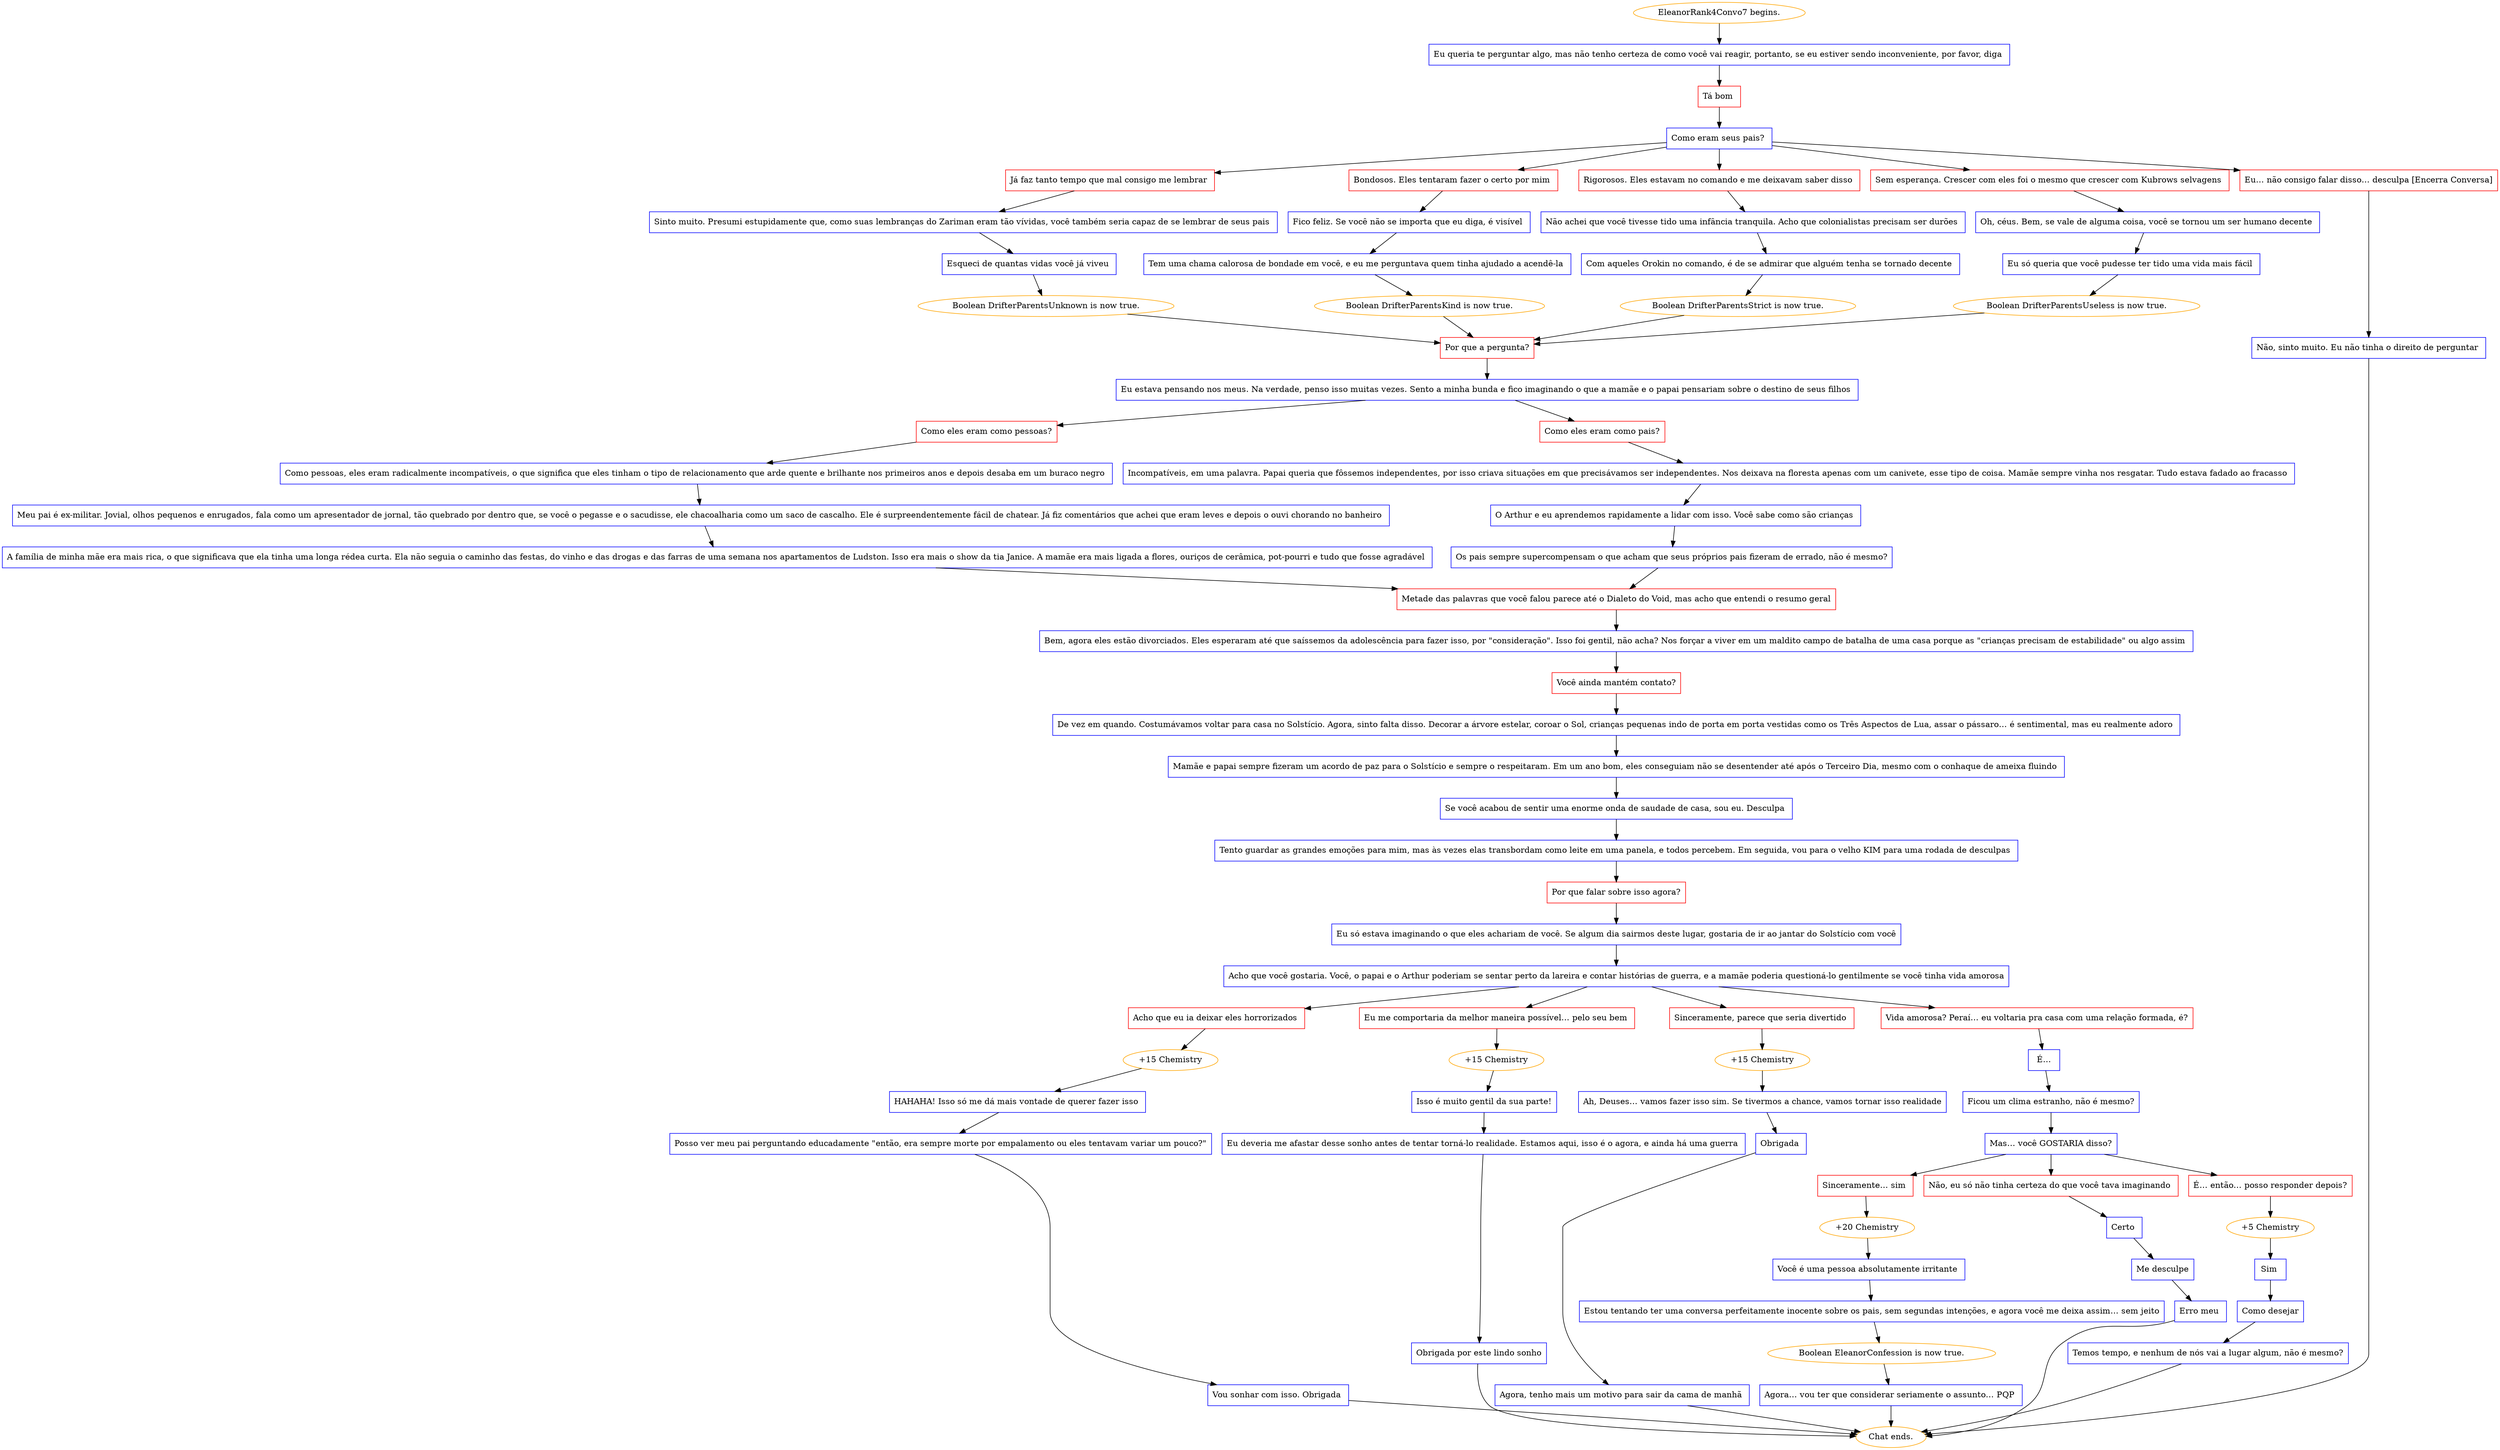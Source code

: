 digraph {
	"EleanorRank4Convo7 begins." [color=orange];
		"EleanorRank4Convo7 begins." -> j3199169788;
	j3199169788 [label="Eu queria te perguntar algo, mas não tenho certeza de como você vai reagir, portanto, se eu estiver sendo inconveniente, por favor, diga ",shape=box,color=blue];
		j3199169788 -> j3698248214;
	j3698248214 [label="Tá bom ",shape=box,color=red];
		j3698248214 -> j4096103321;
	j4096103321 [label="Como eram seus pais? ",shape=box,color=blue];
		j4096103321 -> j2515849105;
		j4096103321 -> j3573280856;
		j4096103321 -> j2039284190;
		j4096103321 -> j222224684;
		j4096103321 -> j1097523299;
	j2515849105 [label="Já faz tanto tempo que mal consigo me lembrar ",shape=box,color=red];
		j2515849105 -> j3230404707;
	j3573280856 [label="Bondosos. Eles tentaram fazer o certo por mim ",shape=box,color=red];
		j3573280856 -> j4151565206;
	j2039284190 [label="Rigorosos. Eles estavam no comando e me deixavam saber disso ",shape=box,color=red];
		j2039284190 -> j3068459912;
	j222224684 [label="Sem esperança. Crescer com eles foi o mesmo que crescer com Kubrows selvagens ",shape=box,color=red];
		j222224684 -> j1966567597;
	j1097523299 [label="Eu… não consigo falar disso… desculpa [Encerra Conversa]",shape=box,color=red];
		j1097523299 -> j2351692183;
	j3230404707 [label="Sinto muito. Presumi estupidamente que, como suas lembranças do Zariman eram tão vívidas, você também seria capaz de se lembrar de seus pais ",shape=box,color=blue];
		j3230404707 -> j4202622737;
	j4151565206 [label="Fico feliz. Se você não se importa que eu diga, é visível ",shape=box,color=blue];
		j4151565206 -> j3655802124;
	j3068459912 [label="Não achei que você tivesse tido uma infância tranquila. Acho que colonialistas precisam ser durões ",shape=box,color=blue];
		j3068459912 -> j2227798800;
	j1966567597 [label="Oh, céus. Bem, se vale de alguma coisa, você se tornou um ser humano decente ",shape=box,color=blue];
		j1966567597 -> j2998742304;
	j2351692183 [label="Não, sinto muito. Eu não tinha o direito de perguntar ",shape=box,color=blue];
		j2351692183 -> "Chat ends.";
	j4202622737 [label="Esqueci de quantas vidas você já viveu ",shape=box,color=blue];
		j4202622737 -> j4249207598;
	j3655802124 [label="Tem uma chama calorosa de bondade em você, e eu me perguntava quem tinha ajudado a acendê-la ",shape=box,color=blue];
		j3655802124 -> j3285321095;
	j2227798800 [label="Com aqueles Orokin no comando, é de se admirar que alguém tenha se tornado decente ",shape=box,color=blue];
		j2227798800 -> j904727121;
	j2998742304 [label="Eu só queria que você pudesse ter tido uma vida mais fácil ",shape=box,color=blue];
		j2998742304 -> j3970961248;
	"Chat ends." [color=orange];
	j4249207598 [label="Boolean DrifterParentsUnknown is now true.",color=orange];
		j4249207598 -> j2607571855;
	j3285321095 [label="Boolean DrifterParentsKind is now true.",color=orange];
		j3285321095 -> j2607571855;
	j904727121 [label="Boolean DrifterParentsStrict is now true.",color=orange];
		j904727121 -> j2607571855;
	j3970961248 [label="Boolean DrifterParentsUseless is now true.",color=orange];
		j3970961248 -> j2607571855;
	j2607571855 [label="Por que a pergunta?",shape=box,color=red];
		j2607571855 -> j505127716;
	j505127716 [label="Eu estava pensando nos meus. Na verdade, penso isso muitas vezes. Sento a minha bunda e fico imaginando o que a mamãe e o papai pensariam sobre o destino de seus filhos ",shape=box,color=blue];
		j505127716 -> j742979696;
		j505127716 -> j3686922761;
	j742979696 [label="Como eles eram como pessoas?",shape=box,color=red];
		j742979696 -> j2764313578;
	j3686922761 [label="Como eles eram como pais?",shape=box,color=red];
		j3686922761 -> j4202167639;
	j2764313578 [label="Como pessoas, eles eram radicalmente incompatíveis, o que significa que eles tinham o tipo de relacionamento que arde quente e brilhante nos primeiros anos e depois desaba em um buraco negro ",shape=box,color=blue];
		j2764313578 -> j4292732958;
	j4202167639 [label="Incompatíveis, em uma palavra. Papai queria que fôssemos independentes, por isso criava situações em que precisávamos ser independentes. Nos deixava na floresta apenas com um canivete, esse tipo de coisa. Mamãe sempre vinha nos resgatar. Tudo estava fadado ao fracasso ",shape=box,color=blue];
		j4202167639 -> j432999268;
	j4292732958 [label="Meu pai é ex-militar. Jovial, olhos pequenos e enrugados, fala como um apresentador de jornal, tão quebrado por dentro que, se você o pegasse e o sacudisse, ele chacoalharia como um saco de cascalho. Ele é surpreendentemente fácil de chatear. Já fiz comentários que achei que eram leves e depois o ouvi chorando no banheiro ",shape=box,color=blue];
		j4292732958 -> j2130110160;
	j432999268 [label="O Arthur e eu aprendemos rapidamente a lidar com isso. Você sabe como são crianças ",shape=box,color=blue];
		j432999268 -> j3860383269;
	j2130110160 [label="A família de minha mãe era mais rica, o que significava que ela tinha uma longa rédea curta. Ela não seguia o caminho das festas, do vinho e das drogas e das farras de uma semana nos apartamentos de Ludston. Isso era mais o show da tia Janice. A mamãe era mais ligada a flores, ouriços de cerâmica, pot-pourri e tudo que fosse agradável ",shape=box,color=blue];
		j2130110160 -> j3261300327;
	j3860383269 [label="Os pais sempre supercompensam o que acham que seus próprios pais fizeram de errado, não é mesmo?",shape=box,color=blue];
		j3860383269 -> j3261300327;
	j3261300327 [label="Metade das palavras que você falou parece até o Dialeto do Void, mas acho que entendi o resumo geral",shape=box,color=red];
		j3261300327 -> j2746795905;
	j2746795905 [label="Bem, agora eles estão divorciados. Eles esperaram até que saíssemos da adolescência para fazer isso, por \"consideração\". Isso foi gentil, não acha? Nos forçar a viver em um maldito campo de batalha de uma casa porque as \"crianças precisam de estabilidade\" ou algo assim ",shape=box,color=blue];
		j2746795905 -> j1230290943;
	j1230290943 [label="Você ainda mantém contato?",shape=box,color=red];
		j1230290943 -> j2988684449;
	j2988684449 [label="De vez em quando. Costumávamos voltar para casa no Solstício. Agora, sinto falta disso. Decorar a árvore estelar, coroar o Sol, crianças pequenas indo de porta em porta vestidas como os Três Aspectos de Lua, assar o pássaro… é sentimental, mas eu realmente adoro ",shape=box,color=blue];
		j2988684449 -> j4249855884;
	j4249855884 [label="Mamãe e papai sempre fizeram um acordo de paz para o Solstício e sempre o respeitaram. Em um ano bom, eles conseguiam não se desentender até após o Terceiro Dia, mesmo com o conhaque de ameixa fluindo ",shape=box,color=blue];
		j4249855884 -> j1758155435;
	j1758155435 [label="Se você acabou de sentir uma enorme onda de saudade de casa, sou eu. Desculpa ",shape=box,color=blue];
		j1758155435 -> j2696459261;
	j2696459261 [label="Tento guardar as grandes emoções para mim, mas às vezes elas transbordam como leite em uma panela, e todos percebem. Em seguida, vou para o velho KIM para uma rodada de desculpas ",shape=box,color=blue];
		j2696459261 -> j3662922390;
	j3662922390 [label="Por que falar sobre isso agora?",shape=box,color=red];
		j3662922390 -> j687823114;
	j687823114 [label="Eu só estava imaginando o que eles achariam de você. Se algum dia sairmos deste lugar, gostaria de ir ao jantar do Solstício com você",shape=box,color=blue];
		j687823114 -> j4032041111;
	j4032041111 [label="Acho que você gostaria. Você, o papai e o Arthur poderiam se sentar perto da lareira e contar histórias de guerra, e a mamãe poderia questioná-lo gentilmente se você tinha vida amorosa",shape=box,color=blue];
		j4032041111 -> j2732565234;
		j4032041111 -> j673928383;
		j4032041111 -> j2332954585;
		j4032041111 -> j2035871766;
	j2732565234 [label="Acho que eu ia deixar eles horrorizados ",shape=box,color=red];
		j2732565234 -> j2593337466;
	j673928383 [label="Eu me comportaria da melhor maneira possível… pelo seu bem ",shape=box,color=red];
		j673928383 -> j3824133273;
	j2332954585 [label="Sinceramente, parece que seria divertido ",shape=box,color=red];
		j2332954585 -> j675860835;
	j2035871766 [label="Vida amorosa? Peraí… eu voltaria pra casa com uma relação formada, é?",shape=box,color=red];
		j2035871766 -> j3768844234;
	j2593337466 [label="+15 Chemistry",color=orange];
		j2593337466 -> j1681983590;
	j3824133273 [label="+15 Chemistry",color=orange];
		j3824133273 -> j1574465641;
	j675860835 [label="+15 Chemistry",color=orange];
		j675860835 -> j2961455541;
	j3768844234 [label="É…",shape=box,color=blue];
		j3768844234 -> j1151989912;
	j1681983590 [label="HAHAHA! Isso só me dá mais vontade de querer fazer isso ",shape=box,color=blue];
		j1681983590 -> j2555306434;
	j1574465641 [label="Isso é muito gentil da sua parte!",shape=box,color=blue];
		j1574465641 -> j3753791958;
	j2961455541 [label="Ah, Deuses… vamos fazer isso sim. Se tivermos a chance, vamos tornar isso realidade",shape=box,color=blue];
		j2961455541 -> j998233398;
	j1151989912 [label="Ficou um clima estranho, não é mesmo?",shape=box,color=blue];
		j1151989912 -> j4096155991;
	j2555306434 [label="Posso ver meu pai perguntando educadamente \"então, era sempre morte por empalamento ou eles tentavam variar um pouco?\"",shape=box,color=blue];
		j2555306434 -> j1383449530;
	j3753791958 [label="Eu deveria me afastar desse sonho antes de tentar torná-lo realidade. Estamos aqui, isso é o agora, e ainda há uma guerra ",shape=box,color=blue];
		j3753791958 -> j3934829424;
	j998233398 [label="Obrigada ",shape=box,color=blue];
		j998233398 -> j1354743112;
	j4096155991 [label="Mas… você GOSTARIA disso?",shape=box,color=blue];
		j4096155991 -> j4128907223;
		j4096155991 -> j1362244942;
		j4096155991 -> j3796760523;
	j1383449530 [label="Vou sonhar com isso. Obrigada ",shape=box,color=blue];
		j1383449530 -> "Chat ends.";
	j3934829424 [label="Obrigada por este lindo sonho",shape=box,color=blue];
		j3934829424 -> "Chat ends.";
	j1354743112 [label="Agora, tenho mais um motivo para sair da cama de manhã ",shape=box,color=blue];
		j1354743112 -> "Chat ends.";
	j4128907223 [label="Sinceramente… sim ",shape=box,color=red];
		j4128907223 -> j4264924233;
	j1362244942 [label="Não, eu só não tinha certeza do que você tava imaginando ",shape=box,color=red];
		j1362244942 -> j1918080502;
	j3796760523 [label="É… então… posso responder depois?",shape=box,color=red];
		j3796760523 -> j2103490040;
	j4264924233 [label="+20 Chemistry",color=orange];
		j4264924233 -> j536459415;
	j1918080502 [label="Certo ",shape=box,color=blue];
		j1918080502 -> j3071051981;
	j2103490040 [label="+5 Chemistry",color=orange];
		j2103490040 -> j1783849283;
	j536459415 [label="Você é uma pessoa absolutamente irritante ",shape=box,color=blue];
		j536459415 -> j3931094380;
	j3071051981 [label="Me desculpe",shape=box,color=blue];
		j3071051981 -> j46052634;
	j1783849283 [label="Sim ",shape=box,color=blue];
		j1783849283 -> j1533684292;
	j3931094380 [label="Estou tentando ter uma conversa perfeitamente inocente sobre os pais, sem segundas intenções, e agora você me deixa assim… sem jeito",shape=box,color=blue];
		j3931094380 -> j363660956;
	j46052634 [label="Erro meu ",shape=box,color=blue];
		j46052634 -> "Chat ends.";
	j1533684292 [label="Como desejar",shape=box,color=blue];
		j1533684292 -> j645326698;
	j363660956 [label="Boolean EleanorConfession is now true.",color=orange];
		j363660956 -> j3575076140;
	j645326698 [label="Temos tempo, e nenhum de nós vai a lugar algum, não é mesmo?",shape=box,color=blue];
		j645326698 -> "Chat ends.";
	j3575076140 [label="Agora… vou ter que considerar seriamente o assunto… PQP ",shape=box,color=blue];
		j3575076140 -> "Chat ends.";
}